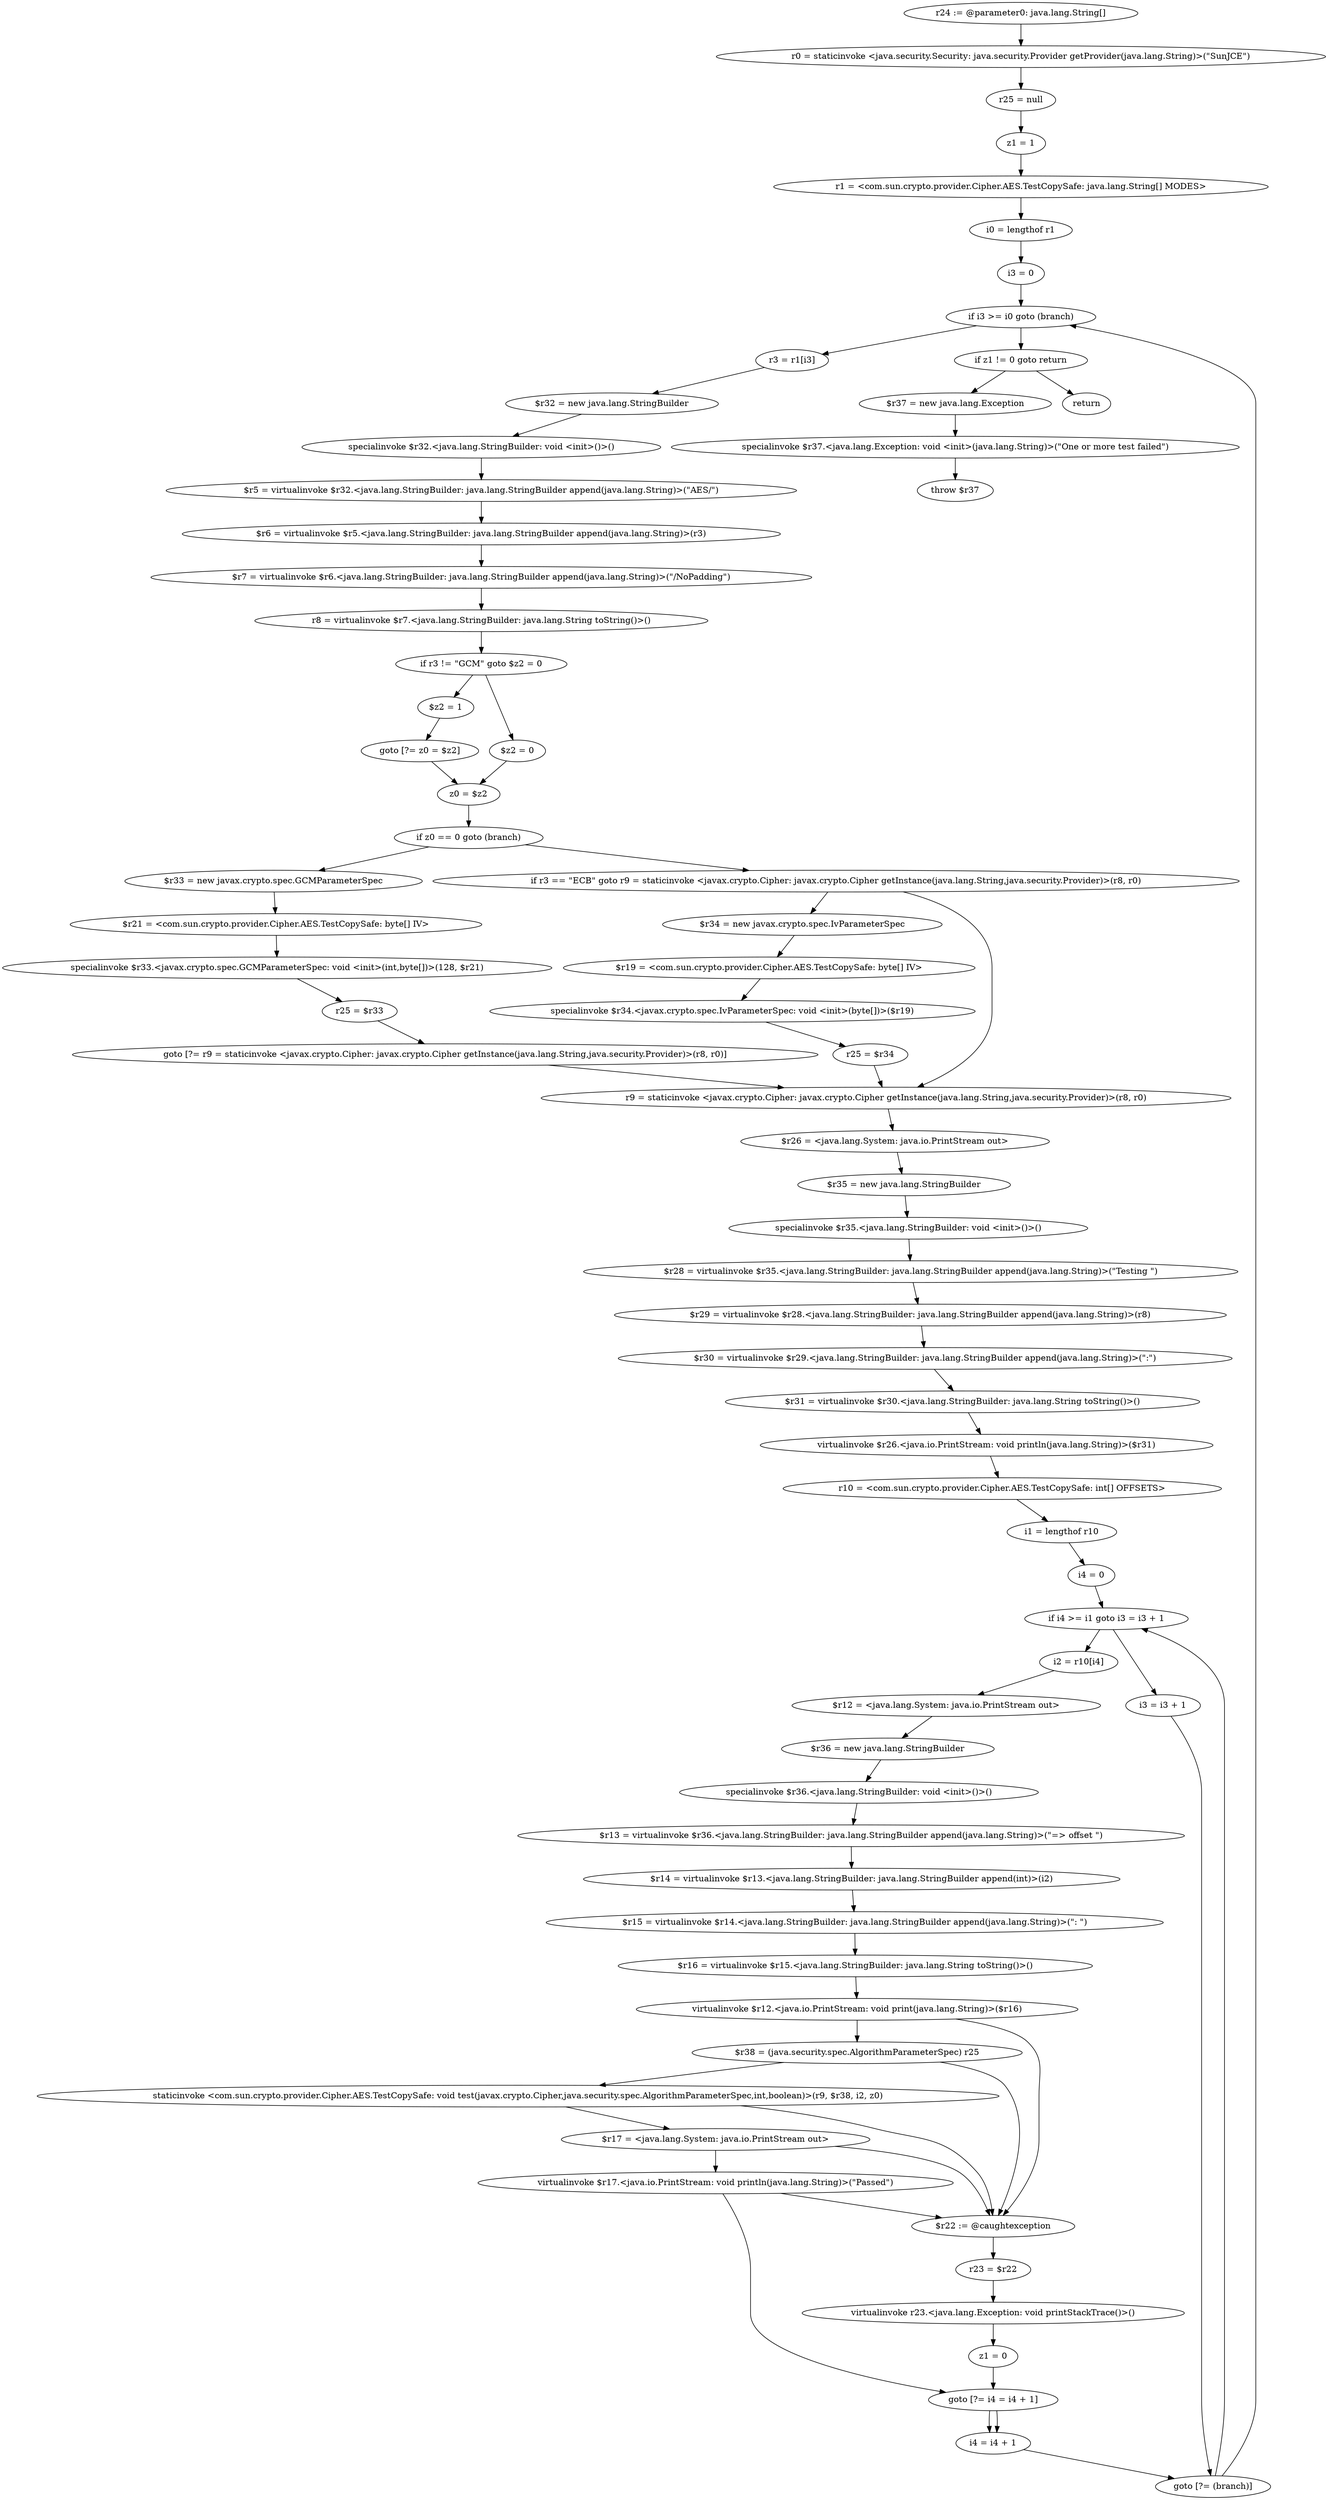 digraph "unitGraph" {
    "r24 := @parameter0: java.lang.String[]"
    "r0 = staticinvoke <java.security.Security: java.security.Provider getProvider(java.lang.String)>(\"SunJCE\")"
    "r25 = null"
    "z1 = 1"
    "r1 = <com.sun.crypto.provider.Cipher.AES.TestCopySafe: java.lang.String[] MODES>"
    "i0 = lengthof r1"
    "i3 = 0"
    "if i3 >= i0 goto (branch)"
    "r3 = r1[i3]"
    "$r32 = new java.lang.StringBuilder"
    "specialinvoke $r32.<java.lang.StringBuilder: void <init>()>()"
    "$r5 = virtualinvoke $r32.<java.lang.StringBuilder: java.lang.StringBuilder append(java.lang.String)>(\"AES/\")"
    "$r6 = virtualinvoke $r5.<java.lang.StringBuilder: java.lang.StringBuilder append(java.lang.String)>(r3)"
    "$r7 = virtualinvoke $r6.<java.lang.StringBuilder: java.lang.StringBuilder append(java.lang.String)>(\"/NoPadding\")"
    "r8 = virtualinvoke $r7.<java.lang.StringBuilder: java.lang.String toString()>()"
    "if r3 != \"GCM\" goto $z2 = 0"
    "$z2 = 1"
    "goto [?= z0 = $z2]"
    "$z2 = 0"
    "z0 = $z2"
    "if z0 == 0 goto (branch)"
    "$r33 = new javax.crypto.spec.GCMParameterSpec"
    "$r21 = <com.sun.crypto.provider.Cipher.AES.TestCopySafe: byte[] IV>"
    "specialinvoke $r33.<javax.crypto.spec.GCMParameterSpec: void <init>(int,byte[])>(128, $r21)"
    "r25 = $r33"
    "goto [?= r9 = staticinvoke <javax.crypto.Cipher: javax.crypto.Cipher getInstance(java.lang.String,java.security.Provider)>(r8, r0)]"
    "if r3 == \"ECB\" goto r9 = staticinvoke <javax.crypto.Cipher: javax.crypto.Cipher getInstance(java.lang.String,java.security.Provider)>(r8, r0)"
    "$r34 = new javax.crypto.spec.IvParameterSpec"
    "$r19 = <com.sun.crypto.provider.Cipher.AES.TestCopySafe: byte[] IV>"
    "specialinvoke $r34.<javax.crypto.spec.IvParameterSpec: void <init>(byte[])>($r19)"
    "r25 = $r34"
    "r9 = staticinvoke <javax.crypto.Cipher: javax.crypto.Cipher getInstance(java.lang.String,java.security.Provider)>(r8, r0)"
    "$r26 = <java.lang.System: java.io.PrintStream out>"
    "$r35 = new java.lang.StringBuilder"
    "specialinvoke $r35.<java.lang.StringBuilder: void <init>()>()"
    "$r28 = virtualinvoke $r35.<java.lang.StringBuilder: java.lang.StringBuilder append(java.lang.String)>(\"Testing \")"
    "$r29 = virtualinvoke $r28.<java.lang.StringBuilder: java.lang.StringBuilder append(java.lang.String)>(r8)"
    "$r30 = virtualinvoke $r29.<java.lang.StringBuilder: java.lang.StringBuilder append(java.lang.String)>(\":\")"
    "$r31 = virtualinvoke $r30.<java.lang.StringBuilder: java.lang.String toString()>()"
    "virtualinvoke $r26.<java.io.PrintStream: void println(java.lang.String)>($r31)"
    "r10 = <com.sun.crypto.provider.Cipher.AES.TestCopySafe: int[] OFFSETS>"
    "i1 = lengthof r10"
    "i4 = 0"
    "if i4 >= i1 goto i3 = i3 + 1"
    "i2 = r10[i4]"
    "$r12 = <java.lang.System: java.io.PrintStream out>"
    "$r36 = new java.lang.StringBuilder"
    "specialinvoke $r36.<java.lang.StringBuilder: void <init>()>()"
    "$r13 = virtualinvoke $r36.<java.lang.StringBuilder: java.lang.StringBuilder append(java.lang.String)>(\"=> offset \")"
    "$r14 = virtualinvoke $r13.<java.lang.StringBuilder: java.lang.StringBuilder append(int)>(i2)"
    "$r15 = virtualinvoke $r14.<java.lang.StringBuilder: java.lang.StringBuilder append(java.lang.String)>(\": \")"
    "$r16 = virtualinvoke $r15.<java.lang.StringBuilder: java.lang.String toString()>()"
    "virtualinvoke $r12.<java.io.PrintStream: void print(java.lang.String)>($r16)"
    "$r38 = (java.security.spec.AlgorithmParameterSpec) r25"
    "staticinvoke <com.sun.crypto.provider.Cipher.AES.TestCopySafe: void test(javax.crypto.Cipher,java.security.spec.AlgorithmParameterSpec,int,boolean)>(r9, $r38, i2, z0)"
    "$r17 = <java.lang.System: java.io.PrintStream out>"
    "virtualinvoke $r17.<java.io.PrintStream: void println(java.lang.String)>(\"Passed\")"
    "goto [?= i4 = i4 + 1]"
    "$r22 := @caughtexception"
    "r23 = $r22"
    "virtualinvoke r23.<java.lang.Exception: void printStackTrace()>()"
    "z1 = 0"
    "i4 = i4 + 1"
    "goto [?= (branch)]"
    "i3 = i3 + 1"
    "if z1 != 0 goto return"
    "$r37 = new java.lang.Exception"
    "specialinvoke $r37.<java.lang.Exception: void <init>(java.lang.String)>(\"One or more test failed\")"
    "throw $r37"
    "return"
    "r24 := @parameter0: java.lang.String[]"->"r0 = staticinvoke <java.security.Security: java.security.Provider getProvider(java.lang.String)>(\"SunJCE\")";
    "r0 = staticinvoke <java.security.Security: java.security.Provider getProvider(java.lang.String)>(\"SunJCE\")"->"r25 = null";
    "r25 = null"->"z1 = 1";
    "z1 = 1"->"r1 = <com.sun.crypto.provider.Cipher.AES.TestCopySafe: java.lang.String[] MODES>";
    "r1 = <com.sun.crypto.provider.Cipher.AES.TestCopySafe: java.lang.String[] MODES>"->"i0 = lengthof r1";
    "i0 = lengthof r1"->"i3 = 0";
    "i3 = 0"->"if i3 >= i0 goto (branch)";
    "if i3 >= i0 goto (branch)"->"r3 = r1[i3]";
    "if i3 >= i0 goto (branch)"->"if z1 != 0 goto return";
    "r3 = r1[i3]"->"$r32 = new java.lang.StringBuilder";
    "$r32 = new java.lang.StringBuilder"->"specialinvoke $r32.<java.lang.StringBuilder: void <init>()>()";
    "specialinvoke $r32.<java.lang.StringBuilder: void <init>()>()"->"$r5 = virtualinvoke $r32.<java.lang.StringBuilder: java.lang.StringBuilder append(java.lang.String)>(\"AES/\")";
    "$r5 = virtualinvoke $r32.<java.lang.StringBuilder: java.lang.StringBuilder append(java.lang.String)>(\"AES/\")"->"$r6 = virtualinvoke $r5.<java.lang.StringBuilder: java.lang.StringBuilder append(java.lang.String)>(r3)";
    "$r6 = virtualinvoke $r5.<java.lang.StringBuilder: java.lang.StringBuilder append(java.lang.String)>(r3)"->"$r7 = virtualinvoke $r6.<java.lang.StringBuilder: java.lang.StringBuilder append(java.lang.String)>(\"/NoPadding\")";
    "$r7 = virtualinvoke $r6.<java.lang.StringBuilder: java.lang.StringBuilder append(java.lang.String)>(\"/NoPadding\")"->"r8 = virtualinvoke $r7.<java.lang.StringBuilder: java.lang.String toString()>()";
    "r8 = virtualinvoke $r7.<java.lang.StringBuilder: java.lang.String toString()>()"->"if r3 != \"GCM\" goto $z2 = 0";
    "if r3 != \"GCM\" goto $z2 = 0"->"$z2 = 1";
    "if r3 != \"GCM\" goto $z2 = 0"->"$z2 = 0";
    "$z2 = 1"->"goto [?= z0 = $z2]";
    "goto [?= z0 = $z2]"->"z0 = $z2";
    "$z2 = 0"->"z0 = $z2";
    "z0 = $z2"->"if z0 == 0 goto (branch)";
    "if z0 == 0 goto (branch)"->"$r33 = new javax.crypto.spec.GCMParameterSpec";
    "if z0 == 0 goto (branch)"->"if r3 == \"ECB\" goto r9 = staticinvoke <javax.crypto.Cipher: javax.crypto.Cipher getInstance(java.lang.String,java.security.Provider)>(r8, r0)";
    "$r33 = new javax.crypto.spec.GCMParameterSpec"->"$r21 = <com.sun.crypto.provider.Cipher.AES.TestCopySafe: byte[] IV>";
    "$r21 = <com.sun.crypto.provider.Cipher.AES.TestCopySafe: byte[] IV>"->"specialinvoke $r33.<javax.crypto.spec.GCMParameterSpec: void <init>(int,byte[])>(128, $r21)";
    "specialinvoke $r33.<javax.crypto.spec.GCMParameterSpec: void <init>(int,byte[])>(128, $r21)"->"r25 = $r33";
    "r25 = $r33"->"goto [?= r9 = staticinvoke <javax.crypto.Cipher: javax.crypto.Cipher getInstance(java.lang.String,java.security.Provider)>(r8, r0)]";
    "goto [?= r9 = staticinvoke <javax.crypto.Cipher: javax.crypto.Cipher getInstance(java.lang.String,java.security.Provider)>(r8, r0)]"->"r9 = staticinvoke <javax.crypto.Cipher: javax.crypto.Cipher getInstance(java.lang.String,java.security.Provider)>(r8, r0)";
    "if r3 == \"ECB\" goto r9 = staticinvoke <javax.crypto.Cipher: javax.crypto.Cipher getInstance(java.lang.String,java.security.Provider)>(r8, r0)"->"$r34 = new javax.crypto.spec.IvParameterSpec";
    "if r3 == \"ECB\" goto r9 = staticinvoke <javax.crypto.Cipher: javax.crypto.Cipher getInstance(java.lang.String,java.security.Provider)>(r8, r0)"->"r9 = staticinvoke <javax.crypto.Cipher: javax.crypto.Cipher getInstance(java.lang.String,java.security.Provider)>(r8, r0)";
    "$r34 = new javax.crypto.spec.IvParameterSpec"->"$r19 = <com.sun.crypto.provider.Cipher.AES.TestCopySafe: byte[] IV>";
    "$r19 = <com.sun.crypto.provider.Cipher.AES.TestCopySafe: byte[] IV>"->"specialinvoke $r34.<javax.crypto.spec.IvParameterSpec: void <init>(byte[])>($r19)";
    "specialinvoke $r34.<javax.crypto.spec.IvParameterSpec: void <init>(byte[])>($r19)"->"r25 = $r34";
    "r25 = $r34"->"r9 = staticinvoke <javax.crypto.Cipher: javax.crypto.Cipher getInstance(java.lang.String,java.security.Provider)>(r8, r0)";
    "r9 = staticinvoke <javax.crypto.Cipher: javax.crypto.Cipher getInstance(java.lang.String,java.security.Provider)>(r8, r0)"->"$r26 = <java.lang.System: java.io.PrintStream out>";
    "$r26 = <java.lang.System: java.io.PrintStream out>"->"$r35 = new java.lang.StringBuilder";
    "$r35 = new java.lang.StringBuilder"->"specialinvoke $r35.<java.lang.StringBuilder: void <init>()>()";
    "specialinvoke $r35.<java.lang.StringBuilder: void <init>()>()"->"$r28 = virtualinvoke $r35.<java.lang.StringBuilder: java.lang.StringBuilder append(java.lang.String)>(\"Testing \")";
    "$r28 = virtualinvoke $r35.<java.lang.StringBuilder: java.lang.StringBuilder append(java.lang.String)>(\"Testing \")"->"$r29 = virtualinvoke $r28.<java.lang.StringBuilder: java.lang.StringBuilder append(java.lang.String)>(r8)";
    "$r29 = virtualinvoke $r28.<java.lang.StringBuilder: java.lang.StringBuilder append(java.lang.String)>(r8)"->"$r30 = virtualinvoke $r29.<java.lang.StringBuilder: java.lang.StringBuilder append(java.lang.String)>(\":\")";
    "$r30 = virtualinvoke $r29.<java.lang.StringBuilder: java.lang.StringBuilder append(java.lang.String)>(\":\")"->"$r31 = virtualinvoke $r30.<java.lang.StringBuilder: java.lang.String toString()>()";
    "$r31 = virtualinvoke $r30.<java.lang.StringBuilder: java.lang.String toString()>()"->"virtualinvoke $r26.<java.io.PrintStream: void println(java.lang.String)>($r31)";
    "virtualinvoke $r26.<java.io.PrintStream: void println(java.lang.String)>($r31)"->"r10 = <com.sun.crypto.provider.Cipher.AES.TestCopySafe: int[] OFFSETS>";
    "r10 = <com.sun.crypto.provider.Cipher.AES.TestCopySafe: int[] OFFSETS>"->"i1 = lengthof r10";
    "i1 = lengthof r10"->"i4 = 0";
    "i4 = 0"->"if i4 >= i1 goto i3 = i3 + 1";
    "if i4 >= i1 goto i3 = i3 + 1"->"i2 = r10[i4]";
    "if i4 >= i1 goto i3 = i3 + 1"->"i3 = i3 + 1";
    "i2 = r10[i4]"->"$r12 = <java.lang.System: java.io.PrintStream out>";
    "$r12 = <java.lang.System: java.io.PrintStream out>"->"$r36 = new java.lang.StringBuilder";
    "$r36 = new java.lang.StringBuilder"->"specialinvoke $r36.<java.lang.StringBuilder: void <init>()>()";
    "specialinvoke $r36.<java.lang.StringBuilder: void <init>()>()"->"$r13 = virtualinvoke $r36.<java.lang.StringBuilder: java.lang.StringBuilder append(java.lang.String)>(\"=> offset \")";
    "$r13 = virtualinvoke $r36.<java.lang.StringBuilder: java.lang.StringBuilder append(java.lang.String)>(\"=> offset \")"->"$r14 = virtualinvoke $r13.<java.lang.StringBuilder: java.lang.StringBuilder append(int)>(i2)";
    "$r14 = virtualinvoke $r13.<java.lang.StringBuilder: java.lang.StringBuilder append(int)>(i2)"->"$r15 = virtualinvoke $r14.<java.lang.StringBuilder: java.lang.StringBuilder append(java.lang.String)>(\": \")";
    "$r15 = virtualinvoke $r14.<java.lang.StringBuilder: java.lang.StringBuilder append(java.lang.String)>(\": \")"->"$r16 = virtualinvoke $r15.<java.lang.StringBuilder: java.lang.String toString()>()";
    "$r16 = virtualinvoke $r15.<java.lang.StringBuilder: java.lang.String toString()>()"->"virtualinvoke $r12.<java.io.PrintStream: void print(java.lang.String)>($r16)";
    "virtualinvoke $r12.<java.io.PrintStream: void print(java.lang.String)>($r16)"->"$r38 = (java.security.spec.AlgorithmParameterSpec) r25";
    "virtualinvoke $r12.<java.io.PrintStream: void print(java.lang.String)>($r16)"->"$r22 := @caughtexception";
    "$r38 = (java.security.spec.AlgorithmParameterSpec) r25"->"staticinvoke <com.sun.crypto.provider.Cipher.AES.TestCopySafe: void test(javax.crypto.Cipher,java.security.spec.AlgorithmParameterSpec,int,boolean)>(r9, $r38, i2, z0)";
    "$r38 = (java.security.spec.AlgorithmParameterSpec) r25"->"$r22 := @caughtexception";
    "staticinvoke <com.sun.crypto.provider.Cipher.AES.TestCopySafe: void test(javax.crypto.Cipher,java.security.spec.AlgorithmParameterSpec,int,boolean)>(r9, $r38, i2, z0)"->"$r17 = <java.lang.System: java.io.PrintStream out>";
    "staticinvoke <com.sun.crypto.provider.Cipher.AES.TestCopySafe: void test(javax.crypto.Cipher,java.security.spec.AlgorithmParameterSpec,int,boolean)>(r9, $r38, i2, z0)"->"$r22 := @caughtexception";
    "$r17 = <java.lang.System: java.io.PrintStream out>"->"virtualinvoke $r17.<java.io.PrintStream: void println(java.lang.String)>(\"Passed\")";
    "$r17 = <java.lang.System: java.io.PrintStream out>"->"$r22 := @caughtexception";
    "virtualinvoke $r17.<java.io.PrintStream: void println(java.lang.String)>(\"Passed\")"->"goto [?= i4 = i4 + 1]";
    "virtualinvoke $r17.<java.io.PrintStream: void println(java.lang.String)>(\"Passed\")"->"$r22 := @caughtexception";
    "goto [?= i4 = i4 + 1]"->"i4 = i4 + 1";
    "$r22 := @caughtexception"->"r23 = $r22";
    "r23 = $r22"->"virtualinvoke r23.<java.lang.Exception: void printStackTrace()>()";
    "virtualinvoke r23.<java.lang.Exception: void printStackTrace()>()"->"z1 = 0";
    "z1 = 0"->"goto [?= i4 = i4 + 1]";
    "goto [?= i4 = i4 + 1]"->"i4 = i4 + 1";
    "i4 = i4 + 1"->"goto [?= (branch)]";
    "goto [?= (branch)]"->"if i4 >= i1 goto i3 = i3 + 1";
    "i3 = i3 + 1"->"goto [?= (branch)]";
    "goto [?= (branch)]"->"if i3 >= i0 goto (branch)";
    "if z1 != 0 goto return"->"$r37 = new java.lang.Exception";
    "if z1 != 0 goto return"->"return";
    "$r37 = new java.lang.Exception"->"specialinvoke $r37.<java.lang.Exception: void <init>(java.lang.String)>(\"One or more test failed\")";
    "specialinvoke $r37.<java.lang.Exception: void <init>(java.lang.String)>(\"One or more test failed\")"->"throw $r37";
}
